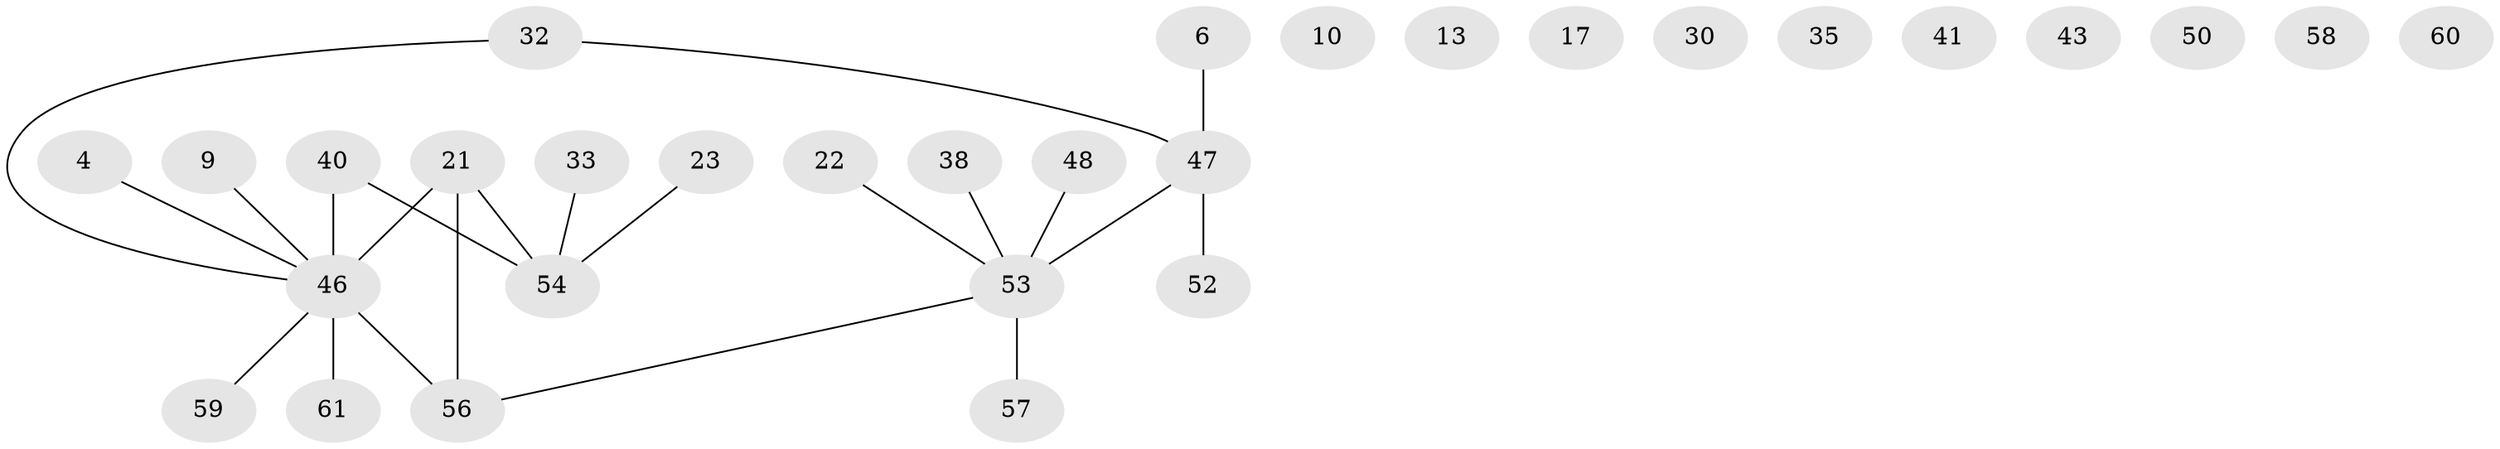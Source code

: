 // original degree distribution, {4: 0.13114754098360656, 2: 0.19672131147540983, 1: 0.32786885245901637, 5: 0.01639344262295082, 0: 0.14754098360655737, 3: 0.14754098360655737, 8: 0.01639344262295082, 6: 0.01639344262295082}
// Generated by graph-tools (version 1.1) at 2025/39/03/09/25 04:39:36]
// undirected, 30 vertices, 22 edges
graph export_dot {
graph [start="1"]
  node [color=gray90,style=filled];
  4;
  6;
  9;
  10;
  13;
  17;
  21 [super="+3+16+11"];
  22;
  23;
  30;
  32;
  33;
  35;
  38 [super="+5+15"];
  40 [super="+37+39"];
  41 [super="+12+18"];
  43;
  46 [super="+28+34+44"];
  47;
  48;
  50;
  52;
  53 [super="+49+42+20"];
  54 [super="+31"];
  56 [super="+51+45"];
  57 [super="+8+27"];
  58;
  59;
  60;
  61 [super="+55"];
  4 -- 46;
  6 -- 47;
  9 -- 46;
  21 -- 54 [weight=2];
  21 -- 46 [weight=2];
  21 -- 56;
  22 -- 53;
  23 -- 54;
  32 -- 47;
  32 -- 46;
  33 -- 54;
  38 -- 53;
  40 -- 54;
  40 -- 46;
  46 -- 56 [weight=3];
  46 -- 61 [weight=2];
  46 -- 59;
  47 -- 52;
  47 -- 53 [weight=3];
  48 -- 53;
  53 -- 56 [weight=2];
  53 -- 57;
}
